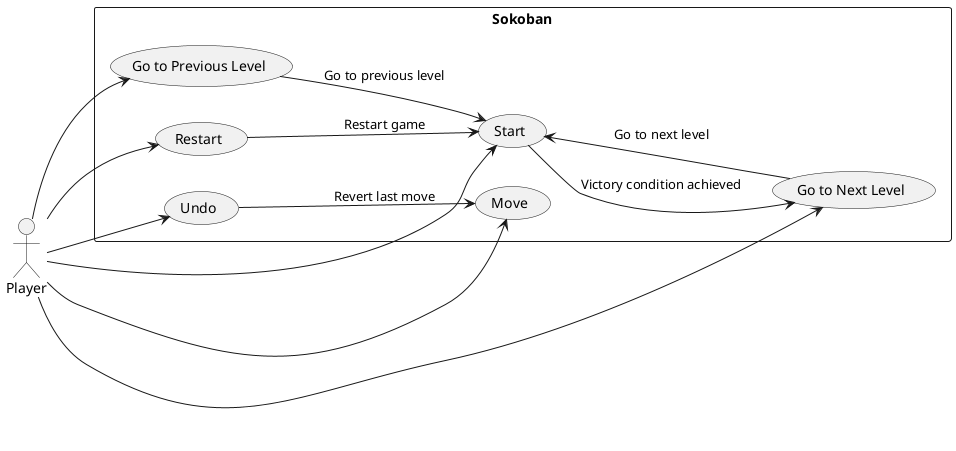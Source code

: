 @startuml
left to right direction

actor Player as P
rectangle "Sokoban" {
  usecase "Start" as Start
  usecase "Move" as MoveBox
  usecase "Go to Next Level" as NextLevel
  usecase "Go to Previous Level" as PreviousLevel
  usecase "Restart" as Restart
  usecase "Undo" as Undo

}

P --> Start
P --> MoveBox
P --> NextLevel
P --> PreviousLevel
P --> Restart
P --> Undo

Start --> NextLevel: Victory condition achieved
NextLevel --> Start: Go to next level

PreviousLevel --> Start: Go to previous level

Restart --> Start: Restart game

Undo --> MoveBox: Revert last move

@enduml
